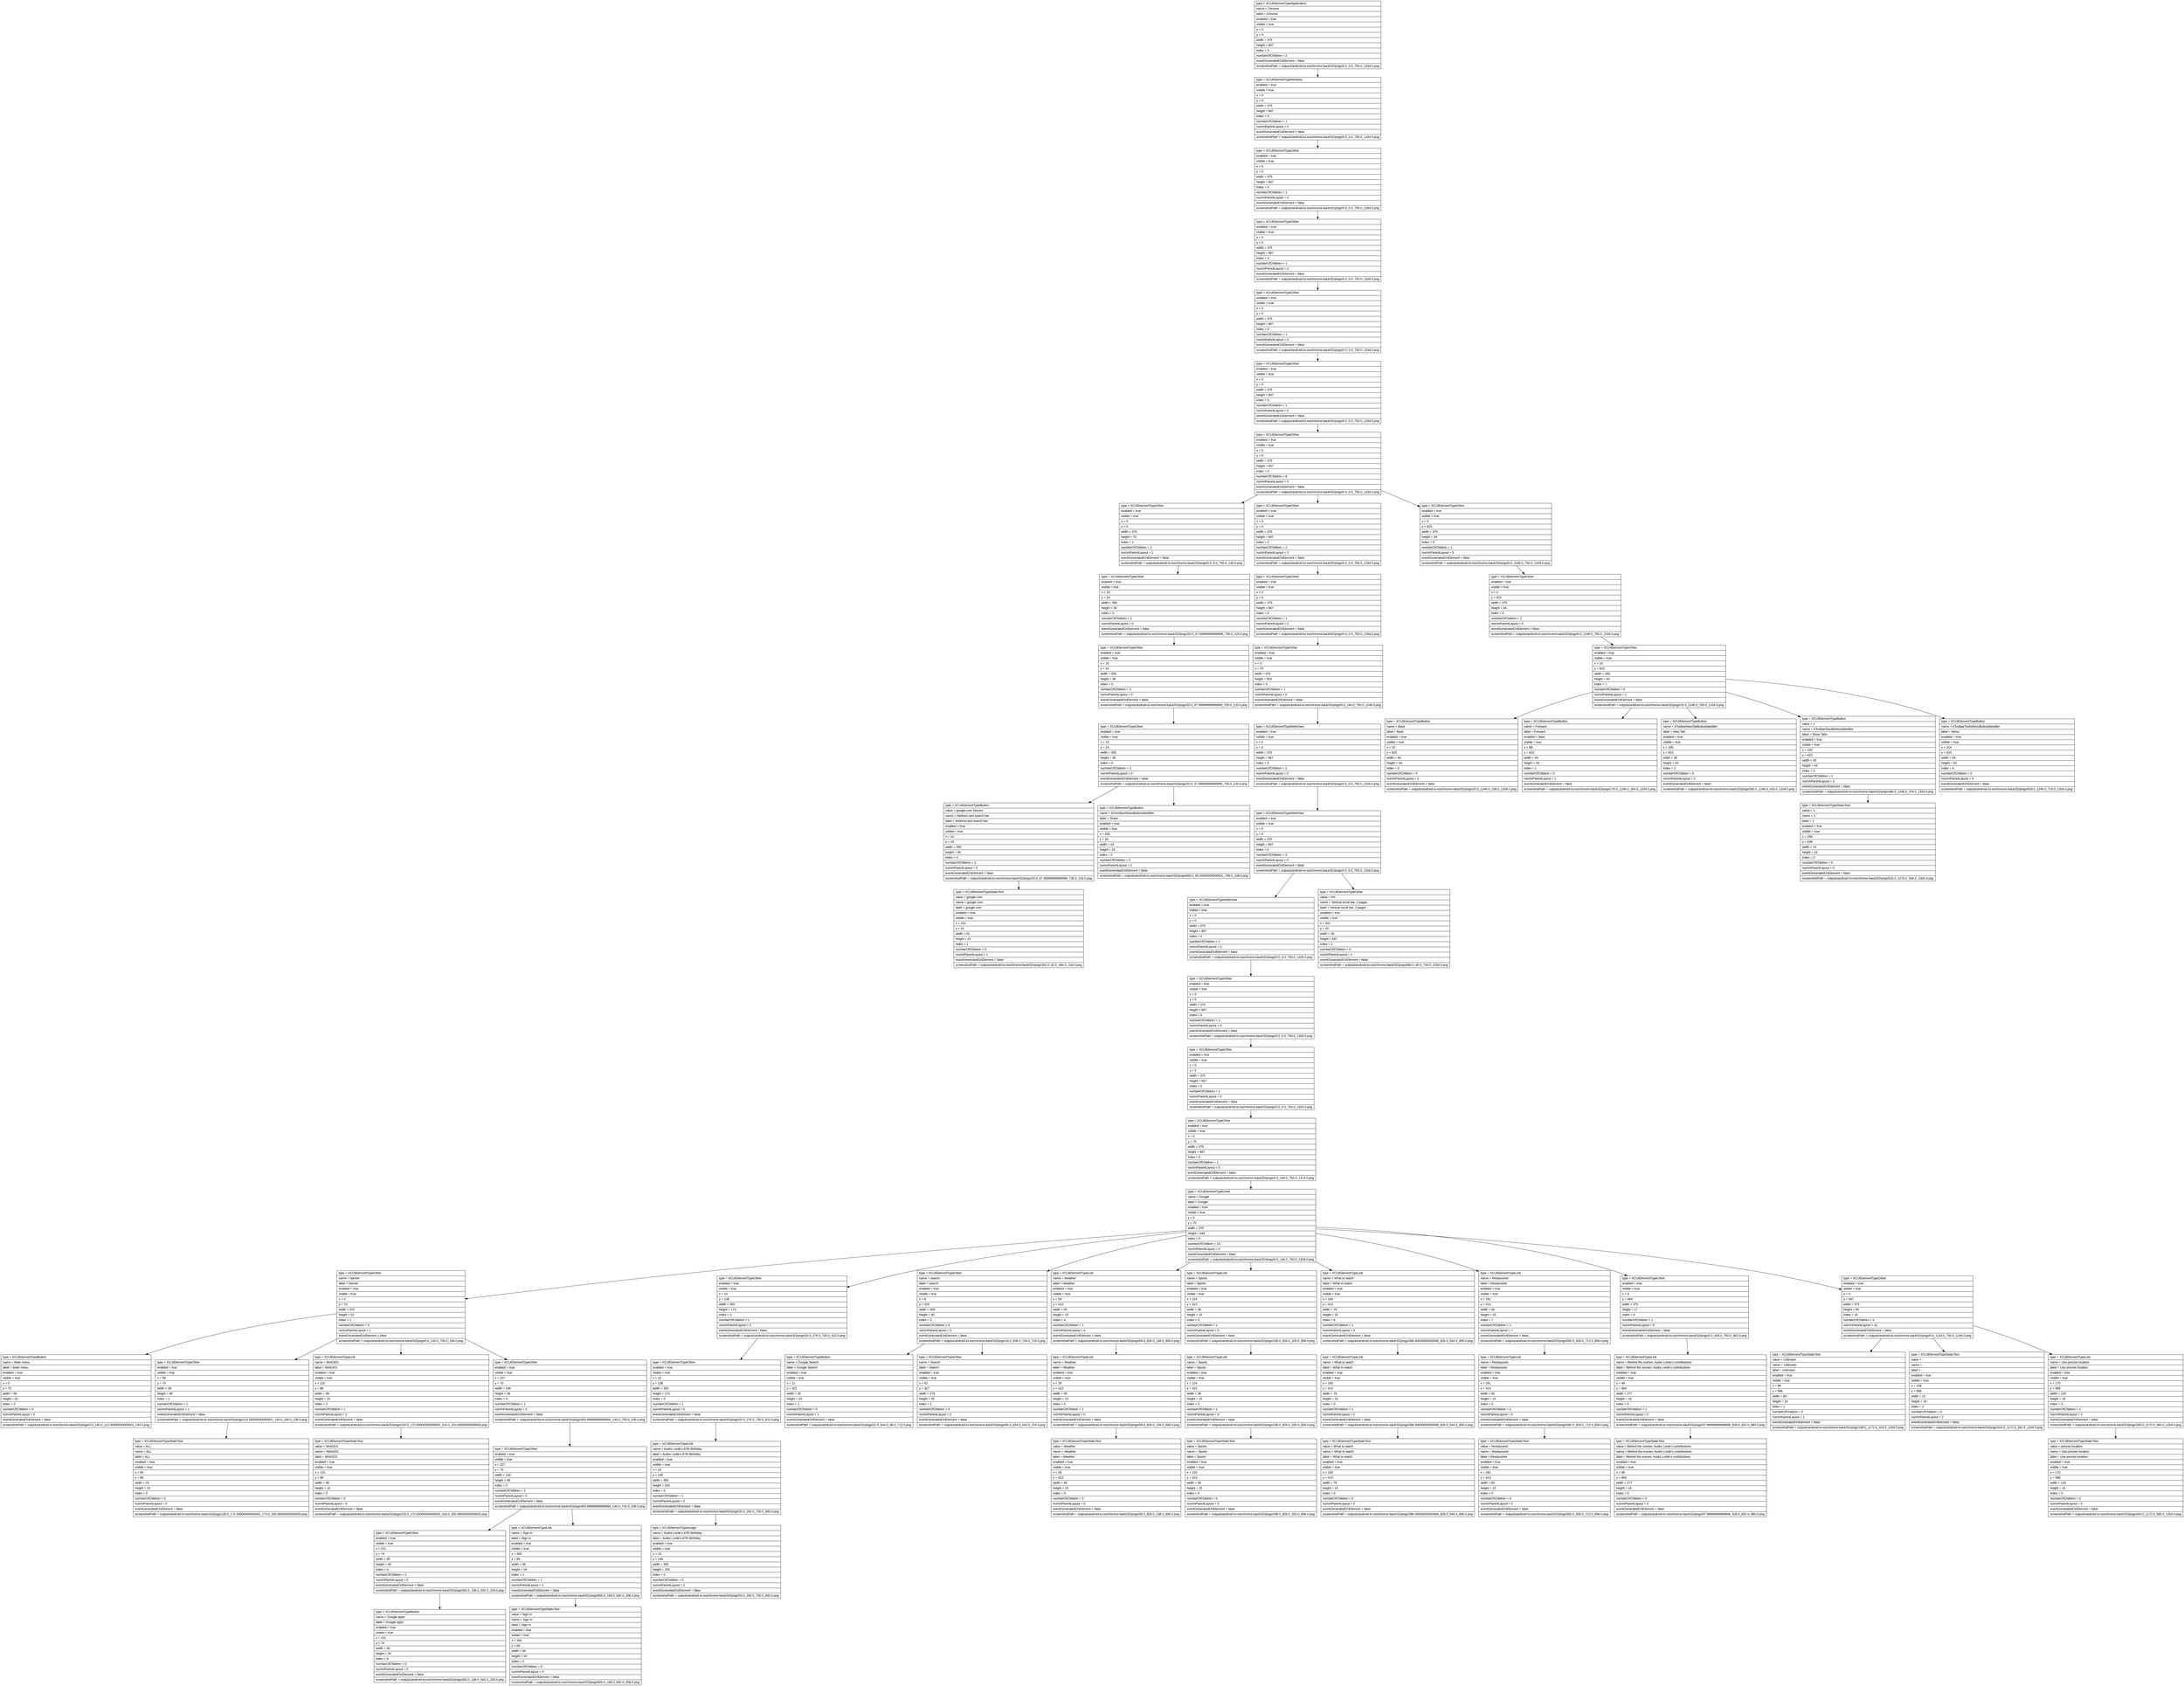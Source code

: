 digraph Layout {

	node [shape=record fontname=Arial];

	0	[label="{type = XCUIElementTypeApplication\l|name = Chrome\l|label = Chrome\l|enabled = true\l|visible = true\l|x = 0\l|y = 0\l|width = 375\l|height = 667\l|index = 0\l|numberOfChildren = 2\l|eventGeneratedOnElement = false \l|screenshotPath = outputs/android-to-ios/chrome-back/S2/pngs/0.0_0.0_750.0_1334.0.png\l}"]
	1	[label="{type = XCUIElementTypeWindow\l|enabled = true\l|visible = true\l|x = 0\l|y = 0\l|width = 375\l|height = 667\l|index = 0\l|numberOfChildren = 1\l|numInParentLayout = 0\l|eventGeneratedOnElement = false \l|screenshotPath = outputs/android-to-ios/chrome-back/S2/pngs/0.0_0.0_750.0_1334.0.png\l}"]
	2	[label="{type = XCUIElementTypeOther\l|enabled = true\l|visible = true\l|x = 0\l|y = 0\l|width = 375\l|height = 667\l|index = 0\l|numberOfChildren = 1\l|numInParentLayout = 0\l|eventGeneratedOnElement = false \l|screenshotPath = outputs/android-to-ios/chrome-back/S2/pngs/0.0_0.0_750.0_1334.0.png\l}"]
	3	[label="{type = XCUIElementTypeOther\l|enabled = true\l|visible = true\l|x = 0\l|y = 0\l|width = 375\l|height = 667\l|index = 0\l|numberOfChildren = 1\l|numInParentLayout = 0\l|eventGeneratedOnElement = false \l|screenshotPath = outputs/android-to-ios/chrome-back/S2/pngs/0.0_0.0_750.0_1334.0.png\l}"]
	4	[label="{type = XCUIElementTypeOther\l|enabled = true\l|visible = true\l|x = 0\l|y = 0\l|width = 375\l|height = 667\l|index = 0\l|numberOfChildren = 1\l|numInParentLayout = 0\l|eventGeneratedOnElement = false \l|screenshotPath = outputs/android-to-ios/chrome-back/S2/pngs/0.0_0.0_750.0_1334.0.png\l}"]
	5	[label="{type = XCUIElementTypeOther\l|enabled = true\l|visible = true\l|x = 0\l|y = 0\l|width = 375\l|height = 667\l|index = 0\l|numberOfChildren = 1\l|numInParentLayout = 0\l|eventGeneratedOnElement = false \l|screenshotPath = outputs/android-to-ios/chrome-back/S2/pngs/0.0_0.0_750.0_1334.0.png\l}"]
	6	[label="{type = XCUIElementTypeOther\l|enabled = true\l|visible = true\l|x = 0\l|y = 0\l|width = 375\l|height = 667\l|index = 0\l|numberOfChildren = 6\l|numInParentLayout = 0\l|eventGeneratedOnElement = false \l|screenshotPath = outputs/android-to-ios/chrome-back/S2/pngs/0.0_0.0_750.0_1334.0.png\l}"]
	7	[label="{type = XCUIElementTypeOther\l|enabled = true\l|visible = true\l|x = 0\l|y = 0\l|width = 375\l|height = 70\l|index = 1\l|numberOfChildren = 2\l|numInParentLayout = 1\l|eventGeneratedOnElement = false \l|screenshotPath = outputs/android-to-ios/chrome-back/S2/pngs/0.0_0.0_750.0_140.0.png\l}"]
	8	[label="{type = XCUIElementTypeOther\l|enabled = true\l|visible = true\l|x = 0\l|y = 0\l|width = 375\l|height = 667\l|index = 2\l|numberOfChildren = 2\l|numInParentLayout = 2\l|eventGeneratedOnElement = false \l|screenshotPath = outputs/android-to-ios/chrome-back/S2/pngs/0.0_0.0_750.0_1334.0.png\l}"]
	9	[label="{type = XCUIElementTypeOther\l|enabled = true\l|visible = true\l|x = 0\l|y = 623\l|width = 375\l|height = 44\l|index = 5\l|numberOfChildren = 1\l|numInParentLayout = 5\l|eventGeneratedOnElement = false \l|screenshotPath = outputs/android-to-ios/chrome-back/S2/pngs/0.0_1246.0_750.0_1334.0.png\l}"]
	10	[label="{type = XCUIElementTypeOther\l|enabled = true\l|visible = true\l|x = 10\l|y = 24\l|width = 355\l|height = 36\l|index = 0\l|numberOfChildren = 1\l|numInParentLayout = 0\l|eventGeneratedOnElement = false \l|screenshotPath = outputs/android-to-ios/chrome-back/S2/pngs/20.0_47.99999999999999_730.0_120.0.png\l}"]
	11	[label="{type = XCUIElementTypeOther\l|enabled = true\l|visible = true\l|x = 0\l|y = 0\l|width = 375\l|height = 667\l|index = 0\l|numberOfChildren = 1\l|numInParentLayout = 0\l|eventGeneratedOnElement = false \l|screenshotPath = outputs/android-to-ios/chrome-back/S2/pngs/0.0_0.0_750.0_1334.0.png\l}"]
	12	[label="{type = XCUIElementTypeOther\l|enabled = true\l|visible = true\l|x = 0\l|y = 623\l|width = 375\l|height = 44\l|index = 0\l|numberOfChildren = 2\l|numInParentLayout = 0\l|eventGeneratedOnElement = false \l|screenshotPath = outputs/android-to-ios/chrome-back/S2/pngs/0.0_1246.0_750.0_1334.0.png\l}"]
	13	[label="{type = XCUIElementTypeOther\l|enabled = true\l|visible = true\l|x = 10\l|y = 24\l|width = 355\l|height = 36\l|index = 0\l|numberOfChildren = 1\l|numInParentLayout = 0\l|eventGeneratedOnElement = false \l|screenshotPath = outputs/android-to-ios/chrome-back/S2/pngs/20.0_47.99999999999999_730.0_120.0.png\l}"]
	14	[label="{type = XCUIElementTypeOther\l|enabled = true\l|visible = true\l|x = 0\l|y = 70\l|width = 375\l|height = 553\l|index = 0\l|numberOfChildren = 1\l|numInParentLayout = 0\l|eventGeneratedOnElement = false \l|screenshotPath = outputs/android-to-ios/chrome-back/S2/pngs/0.0_140.0_750.0_1246.0.png\l}"]
	15	[label="{type = XCUIElementTypeOther\l|enabled = true\l|visible = true\l|x = 10\l|y = 623\l|width = 355\l|height = 44\l|index = 1\l|numberOfChildren = 5\l|numInParentLayout = 1\l|eventGeneratedOnElement = false \l|screenshotPath = outputs/android-to-ios/chrome-back/S2/pngs/20.0_1246.0_730.0_1334.0.png\l}"]
	16	[label="{type = XCUIElementTypeOther\l|enabled = true\l|visible = true\l|x = 10\l|y = 24\l|width = 355\l|height = 36\l|index = 0\l|numberOfChildren = 3\l|numInParentLayout = 0\l|eventGeneratedOnElement = false \l|screenshotPath = outputs/android-to-ios/chrome-back/S2/pngs/20.0_47.99999999999999_730.0_120.0.png\l}"]
	17	[label="{type = XCUIElementTypeWebView\l|enabled = true\l|visible = true\l|x = 0\l|y = 0\l|width = 375\l|height = 667\l|index = 0\l|numberOfChildren = 1\l|numInParentLayout = 0\l|eventGeneratedOnElement = false \l|screenshotPath = outputs/android-to-ios/chrome-back/S2/pngs/0.0_0.0_750.0_1334.0.png\l}"]
	18	[label="{type = XCUIElementTypeButton\l|name = Back\l|label = Back\l|enabled = true\l|visible = true\l|x = 10\l|y = 623\l|width = 44\l|height = 44\l|index = 0\l|numberOfChildren = 0\l|numInParentLayout = 0\l|eventGeneratedOnElement = false \l|screenshotPath = outputs/android-to-ios/chrome-back/S2/pngs/20.0_1246.0_108.0_1334.0.png\l}"]
	19	[label="{type = XCUIElementTypeButton\l|name = Forward\l|label = Forward\l|enabled = false\l|visible = true\l|x = 88\l|y = 623\l|width = 44\l|height = 44\l|index = 1\l|numberOfChildren = 0\l|numInParentLayout = 1\l|eventGeneratedOnElement = false \l|screenshotPath = outputs/android-to-ios/chrome-back/S2/pngs/176.0_1246.0_264.0_1334.0.png\l}"]
	20	[label="{type = XCUIElementTypeButton\l|name = kToolbarNewTabButtonIdentifier\l|label = New Tab\l|enabled = true\l|visible = true\l|x = 165\l|y = 623\l|width = 45\l|height = 44\l|index = 2\l|numberOfChildren = 0\l|numInParentLayout = 2\l|eventGeneratedOnElement = false \l|screenshotPath = outputs/android-to-ios/chrome-back/S2/pngs/330.0_1246.0_420.0_1334.0.png\l}"]
	21	[label="{type = XCUIElementTypeButton\l|value = 1\l|name = kToolbarStackButtonIdentifier\l|label = Show Tabs\l|enabled = true\l|visible = true\l|x = 243\l|y = 623\l|width = 45\l|height = 44\l|index = 3\l|numberOfChildren = 1\l|numInParentLayout = 3\l|eventGeneratedOnElement = false \l|screenshotPath = outputs/android-to-ios/chrome-back/S2/pngs/486.0_1246.0_576.0_1334.0.png\l}"]
	22	[label="{type = XCUIElementTypeButton\l|name = kToolbarToolsMenuButtonIdentifier\l|label = Menu\l|enabled = true\l|visible = true\l|x = 314\l|y = 623\l|width = 44\l|height = 44\l|index = 4\l|numberOfChildren = 0\l|numInParentLayout = 4\l|eventGeneratedOnElement = false \l|screenshotPath = outputs/android-to-ios/chrome-back/S2/pngs/628.0_1246.0_716.0_1334.0.png\l}"]
	23	[label="{type = XCUIElementTypeButton\l|value = google.com Secure\l|name = Address and search bar\l|label = Address and search bar\l|enabled = true\l|visible = true\l|x = 10\l|y = 24\l|width = 355\l|height = 36\l|index = 0\l|numberOfChildren = 2\l|numInParentLayout = 0\l|eventGeneratedOnElement = false \l|screenshotPath = outputs/android-to-ios/chrome-back/S2/pngs/20.0_47.99999999999999_730.0_120.0.png\l}"]
	24	[label="{type = XCUIElementTypeButton\l|name = kOmniboxShareButtonIdentifier\l|label = Share…\l|enabled = true\l|visible = true\l|x = 330\l|y = 30\l|width = 24\l|height = 24\l|index = 2\l|numberOfChildren = 0\l|numInParentLayout = 2\l|eventGeneratedOnElement = false \l|screenshotPath = outputs/android-to-ios/chrome-back/S2/pngs/660.0_60.00000000000001_708.0_108.0.png\l}"]
	25	[label="{type = XCUIElementTypeWebView\l|enabled = true\l|visible = true\l|x = 0\l|y = 0\l|width = 375\l|height = 667\l|index = 0\l|numberOfChildren = 3\l|numInParentLayout = 0\l|eventGeneratedOnElement = false \l|screenshotPath = outputs/android-to-ios/chrome-back/S2/pngs/0.0_0.0_750.0_1334.0.png\l}"]
	26	[label="{type = XCUIElementTypeStaticText\l|value = 1\l|name = 1\l|label = 1\l|enabled = true\l|visible = true\l|x = 258\l|y = 638\l|width = 15\l|height = 14\l|index = 0\l|numberOfChildren = 0\l|numInParentLayout = 0\l|eventGeneratedOnElement = false \l|screenshotPath = outputs/android-to-ios/chrome-back/S2/pngs/516.0_1276.0_546.0_1304.0.png\l}"]
	27	[label="{type = XCUIElementTypeStaticText\l|value = google.com\l|name = google.com\l|label = google.com\l|enabled = true\l|visible = true\l|x = 151\l|y = 31\l|width = 91\l|height = 21\l|index = 1\l|numberOfChildren = 0\l|numInParentLayout = 1\l|eventGeneratedOnElement = false \l|screenshotPath = outputs/android-to-ios/chrome-back/S2/pngs/302.0_62.0_484.0_104.0.png\l}"]
	28	[label="{type = XCUIElementTypeWebView\l|enabled = true\l|visible = true\l|x = 0\l|y = 0\l|width = 375\l|height = 667\l|index = 0\l|numberOfChildren = 1\l|numInParentLayout = 0\l|eventGeneratedOnElement = false \l|screenshotPath = outputs/android-to-ios/chrome-back/S2/pngs/0.0_0.0_750.0_1334.0.png\l}"]
	29	[label="{type = XCUIElementTypeOther\l|value = 0%\l|name = Vertical scroll bar, 2 pages\l|label = Vertical scroll bar, 2 pages\l|enabled = true\l|visible = true\l|x = 342\l|y = 20\l|width = 30\l|height = 647\l|index = 1\l|numberOfChildren = 0\l|numInParentLayout = 1\l|eventGeneratedOnElement = false \l|screenshotPath = outputs/android-to-ios/chrome-back/S2/pngs/684.0_40.0_744.0_1334.0.png\l}"]
	30	[label="{type = XCUIElementTypeOther\l|enabled = true\l|visible = true\l|x = 0\l|y = 0\l|width = 375\l|height = 667\l|index = 0\l|numberOfChildren = 1\l|numInParentLayout = 0\l|eventGeneratedOnElement = false \l|screenshotPath = outputs/android-to-ios/chrome-back/S2/pngs/0.0_0.0_750.0_1334.0.png\l}"]
	31	[label="{type = XCUIElementTypeOther\l|enabled = true\l|visible = true\l|x = 0\l|y = 0\l|width = 375\l|height = 667\l|index = 0\l|numberOfChildren = 1\l|numInParentLayout = 0\l|eventGeneratedOnElement = false \l|screenshotPath = outputs/android-to-ios/chrome-back/S2/pngs/0.0_0.0_750.0_1334.0.png\l}"]
	32	[label="{type = XCUIElementTypeOther\l|enabled = true\l|visible = true\l|x = 0\l|y = 70\l|width = 375\l|height = 667\l|index = 0\l|numberOfChildren = 1\l|numInParentLayout = 0\l|eventGeneratedOnElement = false \l|screenshotPath = outputs/android-to-ios/chrome-back/S2/pngs/0.0_140.0_750.0_1474.0.png\l}"]
	33	[label="{type = XCUIElementTypeOther\l|name = Google\l|label = Google\l|enabled = true\l|visible = true\l|x = 0\l|y = 70\l|width = 375\l|height = 644\l|index = 0\l|numberOfChildren = 14\l|numInParentLayout = 0\l|eventGeneratedOnElement = false \l|screenshotPath = outputs/android-to-ios/chrome-back/S2/pngs/0.0_140.0_750.0_1428.0.png\l}"]
	34	[label="{type = XCUIElementTypeOther\l|name = banner\l|label = banner\l|enabled = true\l|visible = true\l|x = 0\l|y = 70\l|width = 375\l|height = 52\l|index = 1\l|numberOfChildren = 5\l|numInParentLayout = 1\l|eventGeneratedOnElement = false \l|screenshotPath = outputs/android-to-ios/chrome-back/S2/pngs/0.0_140.0_750.0_244.0.png\l}"]
	35	[label="{type = XCUIElementTypeOther\l|enabled = true\l|visible = true\l|x = 10\l|y = 138\l|width = 355\l|height = 173\l|index = 2\l|numberOfChildren = 2\l|numInParentLayout = 2\l|eventGeneratedOnElement = false \l|screenshotPath = outputs/android-to-ios/chrome-back/S2/pngs/20.0_276.0_730.0_622.0.png\l}"]
	36	[label="{type = XCUIElementTypeOther\l|name = search\l|label = search\l|enabled = true\l|visible = true\l|x = 8\l|y = 319\l|width = 359\l|height = 40\l|index = 3\l|numberOfChildren = 4\l|numInParentLayout = 3\l|eventGeneratedOnElement = false \l|screenshotPath = outputs/android-to-ios/chrome-back/S2/pngs/16.0_638.0_734.0_718.0.png\l}"]
	37	[label="{type = XCUIElementTypeLink\l|name = Weather\l|label = Weather\l|enabled = true\l|visible = true\l|x = 29\l|y = 413\l|width = 45\l|height = 15\l|index = 4\l|numberOfChildren = 1\l|numInParentLayout = 4\l|eventGeneratedOnElement = false \l|screenshotPath = outputs/android-to-ios/chrome-back/S2/pngs/58.0_826.0_148.0_856.0.png\l}"]
	38	[label="{type = XCUIElementTypeLink\l|name = Sports\l|label = Sports\l|enabled = true\l|visible = true\l|x = 124\l|y = 413\l|width = 36\l|height = 15\l|index = 5\l|numberOfChildren = 1\l|numInParentLayout = 5\l|eventGeneratedOnElement = false \l|screenshotPath = outputs/android-to-ios/chrome-back/S2/pngs/248.0_826.0_320.0_856.0.png\l}"]
	39	[label="{type = XCUIElementTypeLink\l|name = What to watch\l|label = What to watch\l|enabled = true\l|visible = true\l|x = 193\l|y = 413\l|width = 79\l|height = 15\l|index = 6\l|numberOfChildren = 1\l|numInParentLayout = 6\l|eventGeneratedOnElement = false \l|screenshotPath = outputs/android-to-ios/chrome-back/S2/pngs/386.00000000000006_826.0_544.0_856.0.png\l}"]
	40	[label="{type = XCUIElementTypeLink\l|name = Restaurants\l|label = Restaurants\l|enabled = true\l|visible = true\l|x = 291\l|y = 413\l|width = 65\l|height = 15\l|index = 7\l|numberOfChildren = 1\l|numInParentLayout = 7\l|eventGeneratedOnElement = false \l|screenshotPath = outputs/android-to-ios/chrome-back/S2/pngs/582.0_826.0_712.0_856.0.png\l}"]
	41	[label="{type = XCUIElementTypeOther\l|enabled = true\l|visible = true\l|x = 0\l|y = 464\l|width = 375\l|height = 17\l|index = 8\l|numberOfChildren = 1\l|numInParentLayout = 8\l|eventGeneratedOnElement = false \l|screenshotPath = outputs/android-to-ios/chrome-back/S2/pngs/0.0_928.0_750.0_962.0.png\l}"]
	42	[label="{type = XCUIElementTypeOther\l|enabled = true\l|visible = true\l|x = 0\l|y = 567\l|width = 375\l|height = 56\l|index = 10\l|numberOfChildren = 4\l|numInParentLayout = 10\l|eventGeneratedOnElement = false \l|screenshotPath = outputs/android-to-ios/chrome-back/S2/pngs/0.0_1134.0_750.0_1246.0.png\l}"]
	43	[label="{type = XCUIElementTypeButton\l|name = Main menu\l|label = Main menu\l|enabled = true\l|visible = true\l|x = 0\l|y = 70\l|width = 56\l|height = 52\l|index = 0\l|numberOfChildren = 0\l|numInParentLayout = 0\l|eventGeneratedOnElement = false \l|screenshotPath = outputs/android-to-ios/chrome-back/S2/pngs/0.0_140.0_112.00000000000001_244.0.png\l}"]
	44	[label="{type = XCUIElementTypeOther\l|enabled = true\l|visible = true\l|x = 56\l|y = 70\l|width = 39\l|height = 48\l|index = 1\l|numberOfChildren = 1\l|numInParentLayout = 1\l|eventGeneratedOnElement = false \l|screenshotPath = outputs/android-to-ios/chrome-back/S2/pngs/112.00000000000001_140.0_190.0_236.0.png\l}"]
	45	[label="{type = XCUIElementTypeLink\l|name = IMAGES\l|label = IMAGES\l|enabled = true\l|visible = true\l|x = 110\l|y = 86\l|width = 48\l|height = 15\l|index = 2\l|numberOfChildren = 1\l|numInParentLayout = 2\l|eventGeneratedOnElement = false \l|screenshotPath = outputs/android-to-ios/chrome-back/S2/pngs/220.0_172.00000000000003_316.0_202.00000000000003.png\l}"]
	46	[label="{type = XCUIElementTypeOther\l|enabled = true\l|visible = true\l|x = 227\l|y = 70\l|width = 148\l|height = 48\l|index = 4\l|numberOfChildren = 1\l|numInParentLayout = 4\l|eventGeneratedOnElement = false \l|screenshotPath = outputs/android-to-ios/chrome-back/S2/pngs/453.99999999999994_140.0_750.0_236.0.png\l}"]
	47	[label="{type = XCUIElementTypeOther\l|enabled = true\l|visible = true\l|x = 10\l|y = 138\l|width = 355\l|height = 173\l|index = 0\l|numberOfChildren = 1\l|numInParentLayout = 0\l|eventGeneratedOnElement = false \l|screenshotPath = outputs/android-to-ios/chrome-back/S2/pngs/20.0_276.0_730.0_622.0.png\l}"]
	48	[label="{type = XCUIElementTypeButton\l|name = Google Search\l|label = Google Search\l|enabled = true\l|visible = true\l|x = 11\l|y = 322\l|width = 32\l|height = 34\l|index = 1\l|numberOfChildren = 0\l|numInParentLayout = 1\l|eventGeneratedOnElement = false \l|screenshotPath = outputs/android-to-ios/chrome-back/S2/pngs/22.0_644.0_86.0_712.0.png\l}"]
	49	[label="{type = XCUIElementTypeOther\l|name = Search\l|label = Search\l|enabled = true\l|visible = true\l|x = 42\l|y = 327\l|width = 279\l|height = 25\l|index = 2\l|numberOfChildren = 0\l|numInParentLayout = 2\l|eventGeneratedOnElement = false \l|screenshotPath = outputs/android-to-ios/chrome-back/S2/pngs/84.0_654.0_642.0_704.0.png\l}"]
	50	[label="{type = XCUIElementTypeLink\l|name = Weather\l|label = Weather\l|enabled = true\l|visible = true\l|x = 29\l|y = 413\l|width = 45\l|height = 15\l|index = 0\l|numberOfChildren = 1\l|numInParentLayout = 0\l|eventGeneratedOnElement = false \l|screenshotPath = outputs/android-to-ios/chrome-back/S2/pngs/58.0_826.0_148.0_856.0.png\l}"]
	51	[label="{type = XCUIElementTypeLink\l|name = Sports\l|label = Sports\l|enabled = true\l|visible = true\l|x = 124\l|y = 413\l|width = 36\l|height = 15\l|index = 0\l|numberOfChildren = 1\l|numInParentLayout = 0\l|eventGeneratedOnElement = false \l|screenshotPath = outputs/android-to-ios/chrome-back/S2/pngs/248.0_826.0_320.0_856.0.png\l}"]
	52	[label="{type = XCUIElementTypeLink\l|name = What to watch\l|label = What to watch\l|enabled = true\l|visible = true\l|x = 193\l|y = 413\l|width = 79\l|height = 15\l|index = 0\l|numberOfChildren = 1\l|numInParentLayout = 0\l|eventGeneratedOnElement = false \l|screenshotPath = outputs/android-to-ios/chrome-back/S2/pngs/386.00000000000006_826.0_544.0_856.0.png\l}"]
	53	[label="{type = XCUIElementTypeLink\l|name = Restaurants\l|label = Restaurants\l|enabled = true\l|visible = true\l|x = 291\l|y = 413\l|width = 65\l|height = 15\l|index = 0\l|numberOfChildren = 1\l|numInParentLayout = 0\l|eventGeneratedOnElement = false \l|screenshotPath = outputs/android-to-ios/chrome-back/S2/pngs/582.0_826.0_712.0_856.0.png\l}"]
	54	[label="{type = XCUIElementTypeLink\l|name = Behind the scenes: Audre Lorde's contributions\l|label = Behind the scenes: Audre Lorde's contributions\l|enabled = true\l|visible = true\l|x = 49\l|y = 464\l|width = 277\l|height = 16\l|index = 0\l|numberOfChildren = 1\l|numInParentLayout = 0\l|eventGeneratedOnElement = false \l|screenshotPath = outputs/android-to-ios/chrome-back/S2/pngs/97.99999999999999_928.0_652.0_960.0.png\l}"]
	55	[label="{type = XCUIElementTypeStaticText\l|value = Unknown\l|name = Unknown\l|label = Unknown\l|enabled = true\l|visible = true\l|x = 99\l|y = 586\l|width = 60\l|height = 16\l|index = 1\l|numberOfChildren = 0\l|numInParentLayout = 1\l|eventGeneratedOnElement = false \l|screenshotPath = outputs/android-to-ios/chrome-back/S2/pngs/198.0_1172.0_318.0_1204.0.png\l}"]
	56	[label="{type = XCUIElementTypeStaticText\l|value = -\l|name = -\l|label = -\l|enabled = true\l|visible = true\l|x = 158\l|y = 586\l|width = 13\l|height = 16\l|index = 2\l|numberOfChildren = 0\l|numInParentLayout = 2\l|eventGeneratedOnElement = false \l|screenshotPath = outputs/android-to-ios/chrome-back/S2/pngs/316.0_1172.0_342.0_1204.0.png\l}"]
	57	[label="{type = XCUIElementTypeLink\l|name = Use precise location\l|label = Use precise location\l|enabled = true\l|visible = true\l|x = 170\l|y = 586\l|width = 120\l|height = 16\l|index = 3\l|numberOfChildren = 1\l|numInParentLayout = 3\l|eventGeneratedOnElement = false \l|screenshotPath = outputs/android-to-ios/chrome-back/S2/pngs/340.0_1172.0_580.0_1204.0.png\l}"]
	58	[label="{type = XCUIElementTypeStaticText\l|value = ALL\l|name = ALL\l|label = ALL\l|enabled = true\l|visible = true\l|x = 64\l|y = 86\l|width = 23\l|height = 15\l|index = 0\l|numberOfChildren = 0\l|numInParentLayout = 0\l|eventGeneratedOnElement = false \l|screenshotPath = outputs/android-to-ios/chrome-back/S2/pngs/128.0_172.00000000000003_174.0_202.00000000000003.png\l}"]
	59	[label="{type = XCUIElementTypeStaticText\l|value = IMAGES\l|name = IMAGES\l|label = IMAGES\l|enabled = true\l|visible = true\l|x = 110\l|y = 86\l|width = 48\l|height = 15\l|index = 0\l|numberOfChildren = 0\l|numInParentLayout = 0\l|eventGeneratedOnElement = false \l|screenshotPath = outputs/android-to-ios/chrome-back/S2/pngs/220.0_172.00000000000003_316.0_202.00000000000003.png\l}"]
	60	[label="{type = XCUIElementTypeOther\l|enabled = true\l|visible = true\l|x = 227\l|y = 70\l|width = 144\l|height = 48\l|index = 0\l|numberOfChildren = 2\l|numInParentLayout = 0\l|eventGeneratedOnElement = false \l|screenshotPath = outputs/android-to-ios/chrome-back/S2/pngs/453.99999999999994_140.0_742.0_236.0.png\l}"]
	61	[label="{type = XCUIElementTypeLink\l|name = Audre Lorde's 87th Birthday\l|label = Audre Lorde's 87th Birthday\l|enabled = true\l|visible = true\l|x = 10\l|y = 146\l|width = 355\l|height = 154\l|index = 0\l|numberOfChildren = 1\l|numInParentLayout = 0\l|eventGeneratedOnElement = false \l|screenshotPath = outputs/android-to-ios/chrome-back/S2/pngs/20.0_292.0_730.0_600.0.png\l}"]
	62	[label="{type = XCUIElementTypeStaticText\l|value = Weather\l|name = Weather\l|label = Weather\l|enabled = true\l|visible = true\l|x = 29\l|y = 413\l|width = 45\l|height = 15\l|index = 0\l|numberOfChildren = 0\l|numInParentLayout = 0\l|eventGeneratedOnElement = false \l|screenshotPath = outputs/android-to-ios/chrome-back/S2/pngs/58.0_826.0_148.0_856.0.png\l}"]
	63	[label="{type = XCUIElementTypeStaticText\l|value = Sports\l|name = Sports\l|label = Sports\l|enabled = true\l|visible = true\l|x = 124\l|y = 413\l|width = 36\l|height = 15\l|index = 0\l|numberOfChildren = 0\l|numInParentLayout = 0\l|eventGeneratedOnElement = false \l|screenshotPath = outputs/android-to-ios/chrome-back/S2/pngs/248.0_826.0_320.0_856.0.png\l}"]
	64	[label="{type = XCUIElementTypeStaticText\l|value = What to watch\l|name = What to watch\l|label = What to watch\l|enabled = true\l|visible = true\l|x = 193\l|y = 413\l|width = 79\l|height = 15\l|index = 0\l|numberOfChildren = 0\l|numInParentLayout = 0\l|eventGeneratedOnElement = false \l|screenshotPath = outputs/android-to-ios/chrome-back/S2/pngs/386.00000000000006_826.0_544.0_856.0.png\l}"]
	65	[label="{type = XCUIElementTypeStaticText\l|value = Restaurants\l|name = Restaurants\l|label = Restaurants\l|enabled = true\l|visible = true\l|x = 291\l|y = 413\l|width = 65\l|height = 15\l|index = 0\l|numberOfChildren = 0\l|numInParentLayout = 0\l|eventGeneratedOnElement = false \l|screenshotPath = outputs/android-to-ios/chrome-back/S2/pngs/582.0_826.0_712.0_856.0.png\l}"]
	66	[label="{type = XCUIElementTypeStaticText\l|value = Behind the scenes: Audre Lorde's contributions\l|name = Behind the scenes: Audre Lorde's contributions\l|label = Behind the scenes: Audre Lorde's contributions\l|enabled = true\l|visible = true\l|x = 49\l|y = 464\l|width = 277\l|height = 16\l|index = 0\l|numberOfChildren = 0\l|numInParentLayout = 0\l|eventGeneratedOnElement = false \l|screenshotPath = outputs/android-to-ios/chrome-back/S2/pngs/97.99999999999999_928.0_652.0_960.0.png\l}"]
	67	[label="{type = XCUIElementTypeStaticText\l|value =  precise location\l|name = Use precise location\l|label = Use precise location\l|enabled = true\l|visible = true\l|x = 170\l|y = 586\l|width = 120\l|height = 16\l|index = 0\l|numberOfChildren = 0\l|numInParentLayout = 0\l|eventGeneratedOnElement = false \l|screenshotPath = outputs/android-to-ios/chrome-back/S2/pngs/340.0_1172.0_580.0_1204.0.png\l}"]
	68	[label="{type = XCUIElementTypeOther\l|enabled = true\l|visible = true\l|x = 231\l|y = 74\l|width = 40\l|height = 40\l|index = 0\l|numberOfChildren = 1\l|numInParentLayout = 0\l|eventGeneratedOnElement = false \l|screenshotPath = outputs/android-to-ios/chrome-back/S2/pngs/462.0_148.0_542.0_228.0.png\l}"]
	69	[label="{type = XCUIElementTypeLink\l|name = Sign in\l|label = Sign in\l|enabled = true\l|visible = true\l|x = 300\l|y = 84\l|width = 46\l|height = 19\l|index = 1\l|numberOfChildren = 1\l|numInParentLayout = 1\l|eventGeneratedOnElement = false \l|screenshotPath = outputs/android-to-ios/chrome-back/S2/pngs/600.0_168.0_692.0_206.0.png\l}"]
	70	[label="{type = XCUIElementTypeImage\l|name = Audre Lorde's 87th Birthday\l|label = Audre Lorde's 87th Birthday\l|enabled = true\l|visible = true\l|x = 10\l|y = 146\l|width = 355\l|height = 154\l|index = 0\l|numberOfChildren = 0\l|numInParentLayout = 0\l|eventGeneratedOnElement = false \l|screenshotPath = outputs/android-to-ios/chrome-back/S2/pngs/20.0_292.0_730.0_600.0.png\l}"]
	71	[label="{type = XCUIElementTypeButton\l|name = Google apps\l|label = Google apps\l|enabled = true\l|visible = true\l|x = 231\l|y = 74\l|width = 40\l|height = 40\l|index = 0\l|numberOfChildren = 0\l|numInParentLayout = 0\l|eventGeneratedOnElement = false \l|screenshotPath = outputs/android-to-ios/chrome-back/S2/pngs/462.0_148.0_542.0_228.0.png\l}"]
	72	[label="{type = XCUIElementTypeStaticText\l|value = Sign in\l|name = Sign in\l|label = Sign in\l|enabled = true\l|visible = true\l|x = 300\l|y = 84\l|width = 46\l|height = 19\l|index = 0\l|numberOfChildren = 0\l|numInParentLayout = 0\l|eventGeneratedOnElement = false \l|screenshotPath = outputs/android-to-ios/chrome-back/S2/pngs/600.0_168.0_692.0_206.0.png\l}"]


	0 -> 1
	1 -> 2
	2 -> 3
	3 -> 4
	4 -> 5
	5 -> 6
	6 -> 7
	6 -> 8
	6 -> 9
	7 -> 10
	8 -> 11
	9 -> 12
	10 -> 13
	11 -> 14
	12 -> 15
	13 -> 16
	14 -> 17
	15 -> 18
	15 -> 19
	15 -> 20
	15 -> 21
	15 -> 22
	16 -> 23
	16 -> 24
	17 -> 25
	21 -> 26
	23 -> 27
	25 -> 28
	25 -> 29
	28 -> 30
	30 -> 31
	31 -> 32
	32 -> 33
	33 -> 34
	33 -> 35
	33 -> 36
	33 -> 37
	33 -> 38
	33 -> 39
	33 -> 40
	33 -> 41
	33 -> 42
	34 -> 43
	34 -> 44
	34 -> 45
	34 -> 46
	35 -> 47
	36 -> 48
	36 -> 49
	37 -> 50
	38 -> 51
	39 -> 52
	40 -> 53
	41 -> 54
	42 -> 55
	42 -> 56
	42 -> 57
	44 -> 58
	45 -> 59
	46 -> 60
	47 -> 61
	50 -> 62
	51 -> 63
	52 -> 64
	53 -> 65
	54 -> 66
	57 -> 67
	60 -> 68
	60 -> 69
	61 -> 70
	68 -> 71
	69 -> 72


}